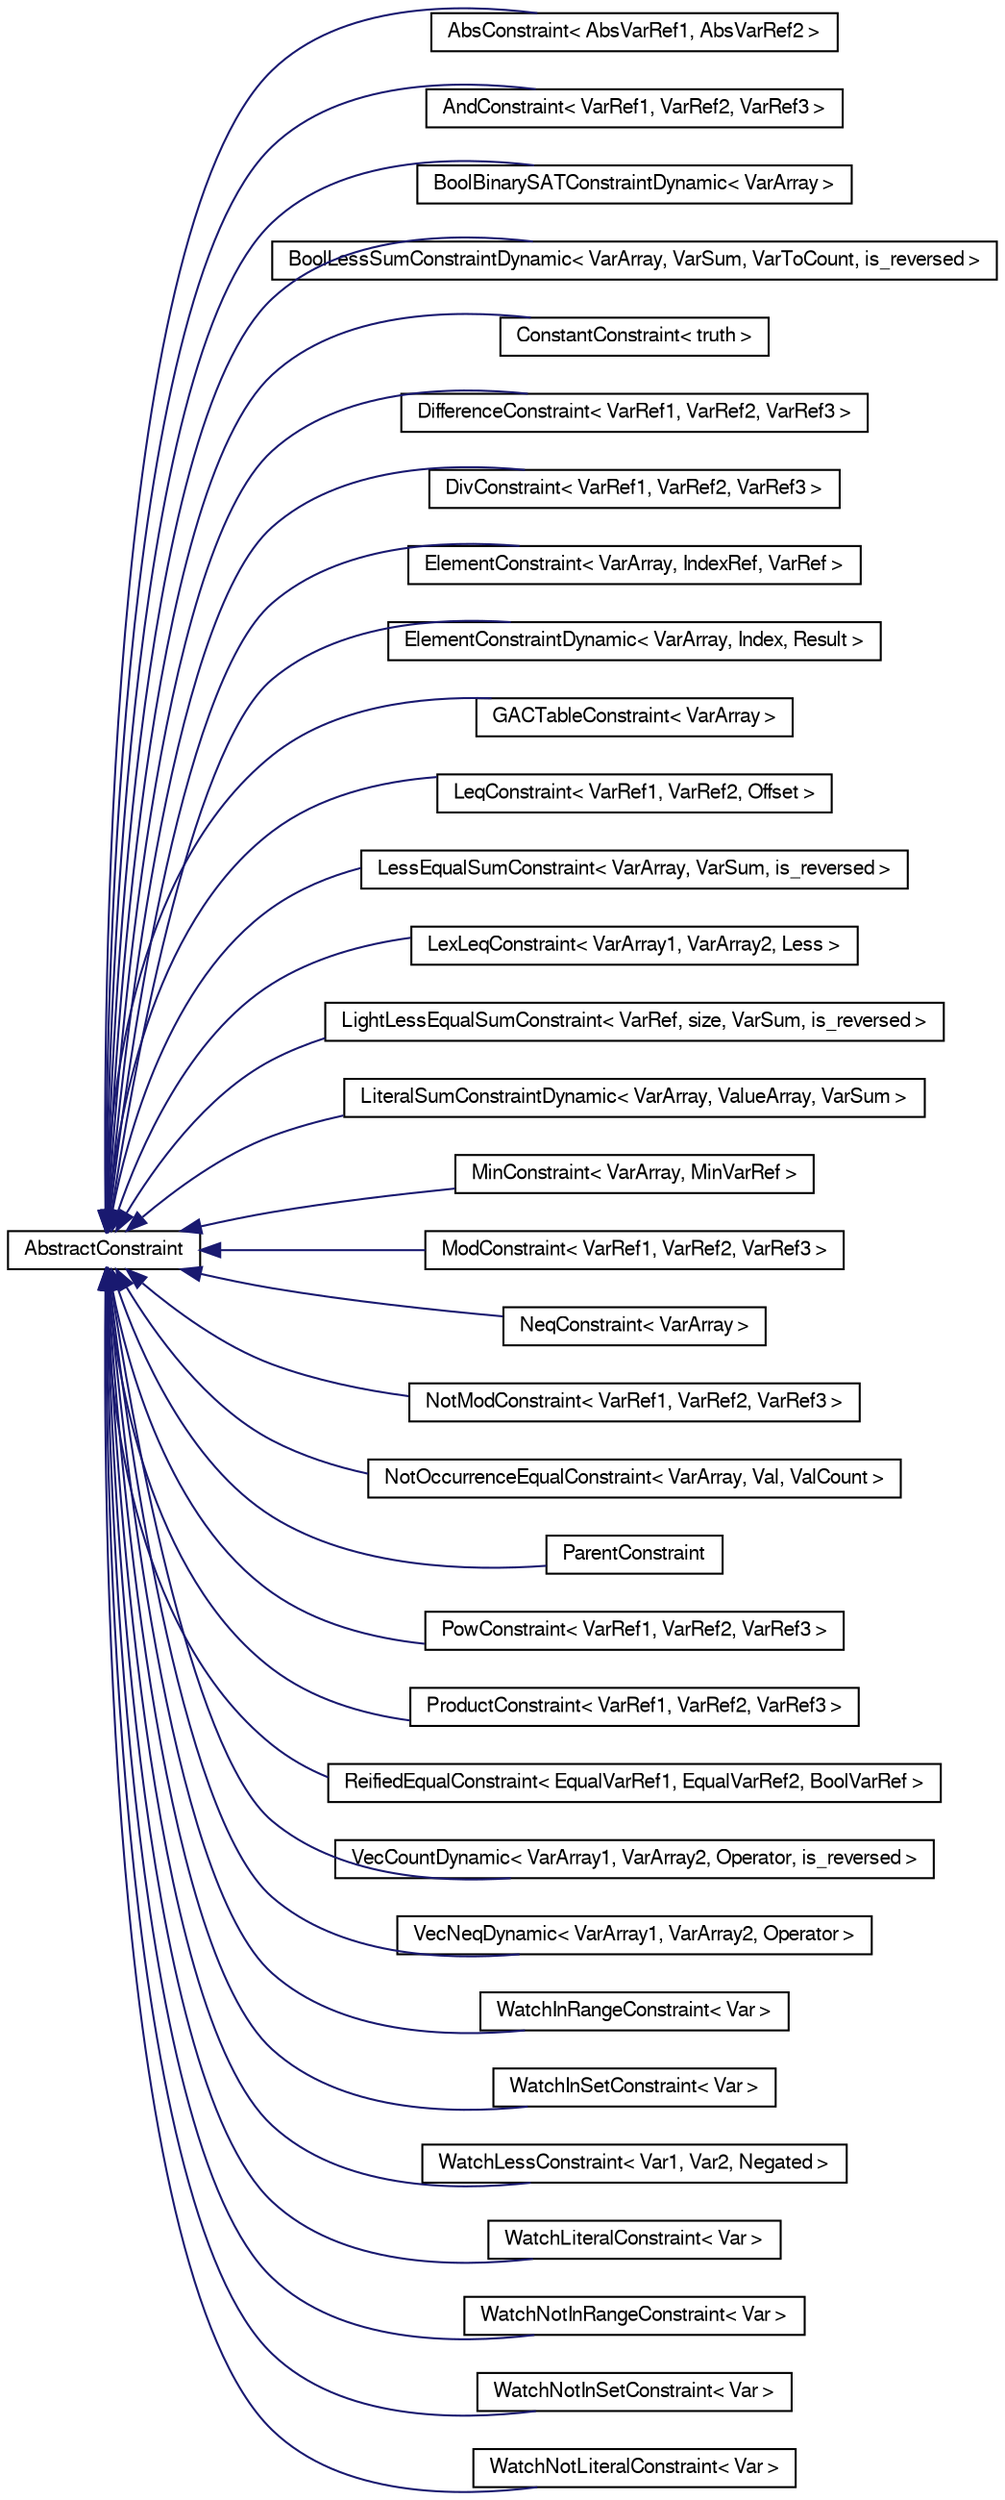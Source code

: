 digraph G
{
  edge [fontname="FreeSans",fontsize="10",labelfontname="FreeSans",labelfontsize="10"];
  node [fontname="FreeSans",fontsize="10",shape=record];
  rankdir=LR;
  Node1 [label="AbstractConstraint",height=0.2,width=0.4,color="black", fillcolor="white", style="filled",URL="$class_abstract_constraint.html",tooltip="Base type from which all constraints are derived."];
  Node1 -> Node2 [dir=back,color="midnightblue",fontsize="10",style="solid",fontname="FreeSans"];
  Node2 [label="AbsConstraint\< AbsVarRef1, AbsVarRef2 \>",height=0.2,width=0.4,color="black", fillcolor="white", style="filled",URL="$struct_abs_constraint.html"];
  Node1 -> Node3 [dir=back,color="midnightblue",fontsize="10",style="solid",fontname="FreeSans"];
  Node3 [label="AndConstraint\< VarRef1, VarRef2, VarRef3 \>",height=0.2,width=0.4,color="black", fillcolor="white", style="filled",URL="$struct_and_constraint.html",tooltip="var1 /\\ var2 = var3"];
  Node1 -> Node4 [dir=back,color="midnightblue",fontsize="10",style="solid",fontname="FreeSans"];
  Node4 [label="BoolBinarySATConstraintDynamic\< VarArray \>",height=0.2,width=0.4,color="black", fillcolor="white", style="filled",URL="$struct_bool_binary_s_a_t_constraint_dynamic.html",tooltip="Specialised SAT implementation for just 2 variables."];
  Node1 -> Node5 [dir=back,color="midnightblue",fontsize="10",style="solid",fontname="FreeSans"];
  Node5 [label="BoolLessSumConstraintDynamic\< VarArray, VarSum, VarToCount, is_reversed \>",height=0.2,width=0.4,color="black", fillcolor="white", style="filled",URL="$struct_bool_less_sum_constraint_dynamic.html"];
  Node1 -> Node6 [dir=back,color="midnightblue",fontsize="10",style="solid",fontname="FreeSans"];
  Node6 [label="ConstantConstraint\< truth \>",height=0.2,width=0.4,color="black", fillcolor="white", style="filled",URL="$struct_constant_constraint.html",tooltip="var1 /\\ var2 = var3"];
  Node1 -> Node7 [dir=back,color="midnightblue",fontsize="10",style="solid",fontname="FreeSans"];
  Node7 [label="DifferenceConstraint\< VarRef1, VarRef2, VarRef3 \>",height=0.2,width=0.4,color="black", fillcolor="white", style="filled",URL="$struct_difference_constraint.html",tooltip="|var1 - var2| = var3"];
  Node1 -> Node8 [dir=back,color="midnightblue",fontsize="10",style="solid",fontname="FreeSans"];
  Node8 [label="DivConstraint\< VarRef1, VarRef2, VarRef3 \>",height=0.2,width=0.4,color="black", fillcolor="white", style="filled",URL="$struct_div_constraint.html",tooltip="var1 / var2 = var3"];
  Node1 -> Node9 [dir=back,color="midnightblue",fontsize="10",style="solid",fontname="FreeSans"];
  Node9 [label="ElementConstraint\< VarArray, IndexRef, VarRef \>",height=0.2,width=0.4,color="black", fillcolor="white", style="filled",URL="$struct_element_constraint.html"];
  Node1 -> Node10 [dir=back,color="midnightblue",fontsize="10",style="solid",fontname="FreeSans"];
  Node10 [label="ElementConstraintDynamic\< VarArray, Index, Result \>",height=0.2,width=0.4,color="black", fillcolor="white", style="filled",URL="$struct_element_constraint_dynamic.html"];
  Node1 -> Node11 [dir=back,color="midnightblue",fontsize="10",style="solid",fontname="FreeSans"];
  Node11 [label="GACTableConstraint\< VarArray \>",height=0.2,width=0.4,color="black", fillcolor="white", style="filled",URL="$struct_g_a_c_table_constraint.html"];
  Node1 -> Node12 [dir=back,color="midnightblue",fontsize="10",style="solid",fontname="FreeSans"];
  Node12 [label="LeqConstraint\< VarRef1, VarRef2, Offset \>",height=0.2,width=0.4,color="black", fillcolor="white", style="filled",URL="$struct_leq_constraint.html"];
  Node1 -> Node13 [dir=back,color="midnightblue",fontsize="10",style="solid",fontname="FreeSans"];
  Node13 [label="LessEqualSumConstraint\< VarArray, VarSum, is_reversed \>",height=0.2,width=0.4,color="black", fillcolor="white", style="filled",URL="$struct_less_equal_sum_constraint.html"];
  Node1 -> Node14 [dir=back,color="midnightblue",fontsize="10",style="solid",fontname="FreeSans"];
  Node14 [label="LexLeqConstraint\< VarArray1, VarArray2, Less \>",height=0.2,width=0.4,color="black", fillcolor="white", style="filled",URL="$struct_lex_leq_constraint.html"];
  Node1 -> Node15 [dir=back,color="midnightblue",fontsize="10",style="solid",fontname="FreeSans"];
  Node15 [label="LightLessEqualSumConstraint\< VarRef, size, VarSum, is_reversed \>",height=0.2,width=0.4,color="black", fillcolor="white", style="filled",URL="$struct_light_less_equal_sum_constraint.html",tooltip="V1 + ... Vn &lt;= X."];
  Node1 -> Node16 [dir=back,color="midnightblue",fontsize="10",style="solid",fontname="FreeSans"];
  Node16 [label="LiteralSumConstraintDynamic\< VarArray, ValueArray, VarSum \>",height=0.2,width=0.4,color="black", fillcolor="white", style="filled",URL="$struct_literal_sum_constraint_dynamic.html"];
  Node1 -> Node17 [dir=back,color="midnightblue",fontsize="10",style="solid",fontname="FreeSans"];
  Node17 [label="MinConstraint\< VarArray, MinVarRef \>",height=0.2,width=0.4,color="black", fillcolor="white", style="filled",URL="$struct_min_constraint.html"];
  Node1 -> Node18 [dir=back,color="midnightblue",fontsize="10",style="solid",fontname="FreeSans"];
  Node18 [label="ModConstraint\< VarRef1, VarRef2, VarRef3 \>",height=0.2,width=0.4,color="black", fillcolor="white", style="filled",URL="$struct_mod_constraint.html",tooltip="var1 % var2 = var3"];
  Node1 -> Node19 [dir=back,color="midnightblue",fontsize="10",style="solid",fontname="FreeSans"];
  Node19 [label="NeqConstraint\< VarArray \>",height=0.2,width=0.4,color="black", fillcolor="white", style="filled",URL="$struct_neq_constraint.html"];
  Node1 -> Node20 [dir=back,color="midnightblue",fontsize="10",style="solid",fontname="FreeSans"];
  Node20 [label="NotModConstraint\< VarRef1, VarRef2, VarRef3 \>",height=0.2,width=0.4,color="black", fillcolor="white", style="filled",URL="$struct_not_mod_constraint.html"];
  Node1 -> Node21 [dir=back,color="midnightblue",fontsize="10",style="solid",fontname="FreeSans"];
  Node21 [label="NotOccurrenceEqualConstraint\< VarArray, Val, ValCount \>",height=0.2,width=0.4,color="black", fillcolor="white", style="filled",URL="$struct_not_occurrence_equal_constraint.html"];
  Node1 -> Node22 [dir=back,color="midnightblue",fontsize="10",style="solid",fontname="FreeSans"];
  Node22 [label="ParentConstraint",height=0.2,width=0.4,color="black", fillcolor="white", style="filled",URL="$class_parent_constraint.html",tooltip="Constraint from which other constraints can be inherited. Extends dynamicconstraint..."];
  Node1 -> Node23 [dir=back,color="midnightblue",fontsize="10",style="solid",fontname="FreeSans"];
  Node23 [label="PowConstraint\< VarRef1, VarRef2, VarRef3 \>",height=0.2,width=0.4,color="black", fillcolor="white", style="filled",URL="$struct_pow_constraint.html",tooltip="var1 ^ var2 = var3"];
  Node1 -> Node24 [dir=back,color="midnightblue",fontsize="10",style="solid",fontname="FreeSans"];
  Node24 [label="ProductConstraint\< VarRef1, VarRef2, VarRef3 \>",height=0.2,width=0.4,color="black", fillcolor="white", style="filled",URL="$struct_product_constraint.html",tooltip="var1 * var2 = var3"];
  Node1 -> Node25 [dir=back,color="midnightblue",fontsize="10",style="solid",fontname="FreeSans"];
  Node25 [label="ReifiedEqualConstraint\< EqualVarRef1, EqualVarRef2, BoolVarRef \>",height=0.2,width=0.4,color="black", fillcolor="white", style="filled",URL="$struct_reified_equal_constraint.html",tooltip="(var1 = var2) = var3"];
  Node1 -> Node26 [dir=back,color="midnightblue",fontsize="10",style="solid",fontname="FreeSans"];
  Node26 [label="VecCountDynamic\< VarArray1, VarArray2, Operator, is_reversed \>",height=0.2,width=0.4,color="black", fillcolor="white", style="filled",URL="$struct_vec_count_dynamic.html"];
  Node1 -> Node27 [dir=back,color="midnightblue",fontsize="10",style="solid",fontname="FreeSans"];
  Node27 [label="VecNeqDynamic\< VarArray1, VarArray2, Operator \>",height=0.2,width=0.4,color="black", fillcolor="white", style="filled",URL="$struct_vec_neq_dynamic.html"];
  Node1 -> Node28 [dir=back,color="midnightblue",fontsize="10",style="solid",fontname="FreeSans"];
  Node28 [label="WatchInRangeConstraint\< Var \>",height=0.2,width=0.4,color="black", fillcolor="white", style="filled",URL="$struct_watch_in_range_constraint.html"];
  Node1 -> Node29 [dir=back,color="midnightblue",fontsize="10",style="solid",fontname="FreeSans"];
  Node29 [label="WatchInSetConstraint\< Var \>",height=0.2,width=0.4,color="black", fillcolor="white", style="filled",URL="$struct_watch_in_set_constraint.html"];
  Node1 -> Node30 [dir=back,color="midnightblue",fontsize="10",style="solid",fontname="FreeSans"];
  Node30 [label="WatchLessConstraint\< Var1, Var2, Negated \>",height=0.2,width=0.4,color="black", fillcolor="white", style="filled",URL="$struct_watch_less_constraint.html"];
  Node1 -> Node31 [dir=back,color="midnightblue",fontsize="10",style="solid",fontname="FreeSans"];
  Node31 [label="WatchLiteralConstraint\< Var \>",height=0.2,width=0.4,color="black", fillcolor="white", style="filled",URL="$struct_watch_literal_constraint.html"];
  Node1 -> Node32 [dir=back,color="midnightblue",fontsize="10",style="solid",fontname="FreeSans"];
  Node32 [label="WatchNotInRangeConstraint\< Var \>",height=0.2,width=0.4,color="black", fillcolor="white", style="filled",URL="$struct_watch_not_in_range_constraint.html"];
  Node1 -> Node33 [dir=back,color="midnightblue",fontsize="10",style="solid",fontname="FreeSans"];
  Node33 [label="WatchNotInSetConstraint\< Var \>",height=0.2,width=0.4,color="black", fillcolor="white", style="filled",URL="$struct_watch_not_in_set_constraint.html"];
  Node1 -> Node34 [dir=back,color="midnightblue",fontsize="10",style="solid",fontname="FreeSans"];
  Node34 [label="WatchNotLiteralConstraint\< Var \>",height=0.2,width=0.4,color="black", fillcolor="white", style="filled",URL="$struct_watch_not_literal_constraint.html"];
}

